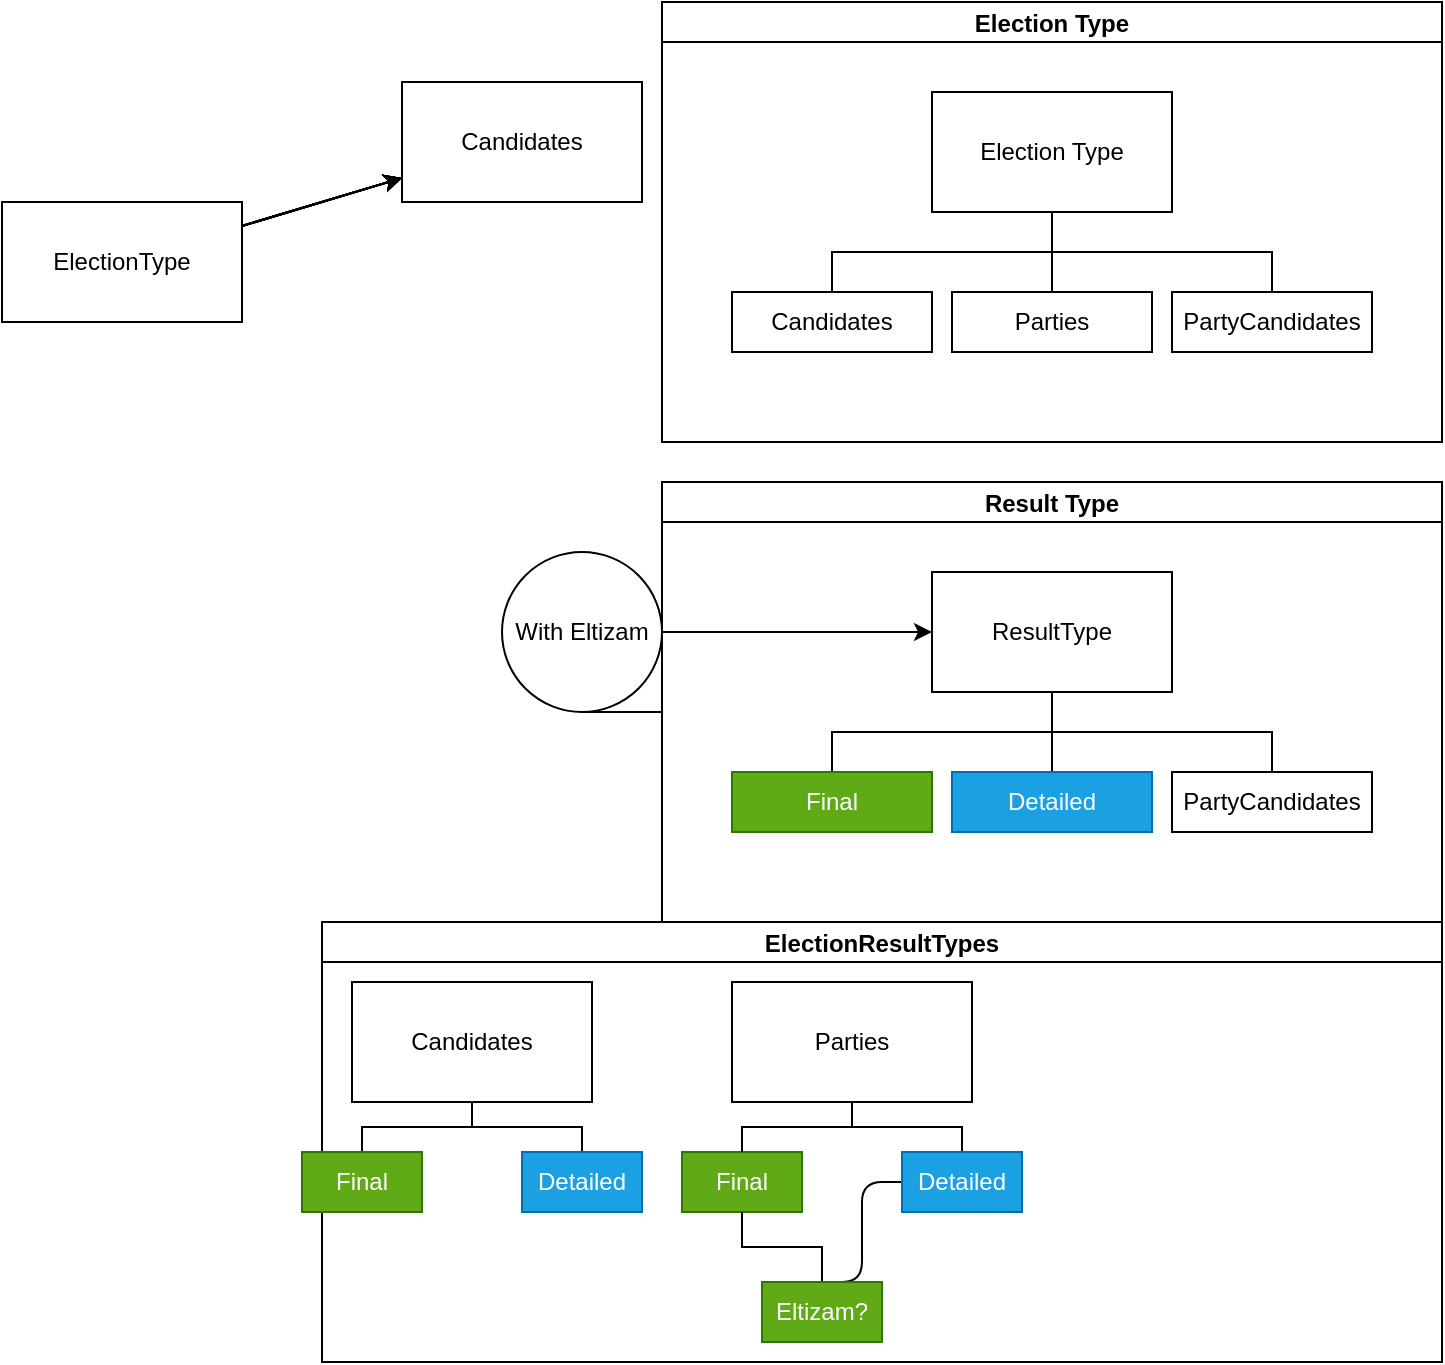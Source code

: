 <mxfile>
    <diagram id="LUJ2fhnLa3dmy3E3DmUV" name="Page-1">
        <mxGraphModel dx="792" dy="484" grid="1" gridSize="10" guides="1" tooltips="1" connect="1" arrows="1" fold="1" page="1" pageScale="1" pageWidth="850" pageHeight="1100" math="0" shadow="0">
            <root>
                <mxCell id="0"/>
                <mxCell id="1" parent="0"/>
                <mxCell id="4" value="" style="edgeStyle=none;html=1;" edge="1" parent="1" source="2" target="3">
                    <mxGeometry relative="1" as="geometry"/>
                </mxCell>
                <mxCell id="5" value="" style="edgeStyle=none;html=1;" edge="1" parent="1" source="2" target="3">
                    <mxGeometry relative="1" as="geometry"/>
                </mxCell>
                <mxCell id="6" value="" style="edgeStyle=none;html=1;" edge="1" parent="1" source="2" target="3">
                    <mxGeometry relative="1" as="geometry"/>
                </mxCell>
                <mxCell id="7" value="" style="edgeStyle=none;html=1;" edge="1" parent="1" source="2" target="3">
                    <mxGeometry relative="1" as="geometry"/>
                </mxCell>
                <mxCell id="8" value="" style="edgeStyle=none;html=1;" edge="1" parent="1" source="2" target="3">
                    <mxGeometry relative="1" as="geometry"/>
                </mxCell>
                <mxCell id="9" value="" style="edgeStyle=none;html=1;" edge="1" parent="1" source="2" target="3">
                    <mxGeometry relative="1" as="geometry"/>
                </mxCell>
                <mxCell id="10" value="" style="edgeStyle=none;html=1;" edge="1" parent="1" source="2" target="3">
                    <mxGeometry relative="1" as="geometry"/>
                </mxCell>
                <mxCell id="2" value="ElectionType" style="rounded=0;whiteSpace=wrap;html=1;" vertex="1" parent="1">
                    <mxGeometry x="30" y="220" width="120" height="60" as="geometry"/>
                </mxCell>
                <mxCell id="3" value="Candidates" style="whiteSpace=wrap;html=1;rounded=0;" vertex="1" parent="1">
                    <mxGeometry x="230" y="160" width="120" height="60" as="geometry"/>
                </mxCell>
                <mxCell id="11" value="Election Type" style="swimlane;startSize=20;horizontal=1;containerType=tree;newEdgeStyle={&quot;edgeStyle&quot;:&quot;elbowEdgeStyle&quot;,&quot;startArrow&quot;:&quot;none&quot;,&quot;endArrow&quot;:&quot;none&quot;};" vertex="1" parent="1">
                    <mxGeometry x="360" y="120" width="390" height="220" as="geometry"/>
                </mxCell>
                <mxCell id="12" value="" style="edgeStyle=elbowEdgeStyle;elbow=vertical;sourcePerimeterSpacing=0;targetPerimeterSpacing=0;startArrow=none;endArrow=none;rounded=0;curved=0;" edge="1" parent="11" source="14" target="15">
                    <mxGeometry relative="1" as="geometry"/>
                </mxCell>
                <UserObject label="Election Type" treeRoot="1" id="14">
                    <mxCell style="whiteSpace=wrap;html=1;align=center;treeFolding=1;treeMoving=1;newEdgeStyle={&quot;edgeStyle&quot;:&quot;elbowEdgeStyle&quot;,&quot;startArrow&quot;:&quot;none&quot;,&quot;endArrow&quot;:&quot;none&quot;};" vertex="1" parent="11">
                        <mxGeometry x="135" y="45" width="120" height="60" as="geometry"/>
                    </mxCell>
                </UserObject>
                <mxCell id="15" value="Candidates" style="whiteSpace=wrap;html=1;align=center;verticalAlign=middle;treeFolding=1;treeMoving=1;newEdgeStyle={&quot;edgeStyle&quot;:&quot;elbowEdgeStyle&quot;,&quot;startArrow&quot;:&quot;none&quot;,&quot;endArrow&quot;:&quot;none&quot;};" vertex="1" parent="11">
                    <mxGeometry x="35" y="145" width="100" height="30" as="geometry"/>
                </mxCell>
                <mxCell id="17" value="" style="edgeStyle=elbowEdgeStyle;elbow=vertical;sourcePerimeterSpacing=0;targetPerimeterSpacing=0;startArrow=none;endArrow=none;rounded=0;curved=0;" edge="1" target="18" source="14" parent="11">
                    <mxGeometry relative="1" as="geometry">
                        <mxPoint x="550" y="220" as="sourcePoint"/>
                    </mxGeometry>
                </mxCell>
                <mxCell id="18" value="Parties" style="whiteSpace=wrap;html=1;align=center;verticalAlign=middle;treeFolding=1;treeMoving=1;newEdgeStyle={&quot;edgeStyle&quot;:&quot;elbowEdgeStyle&quot;,&quot;startArrow&quot;:&quot;none&quot;,&quot;endArrow&quot;:&quot;none&quot;};" vertex="1" parent="11">
                    <mxGeometry x="145" y="145" width="100" height="30" as="geometry"/>
                </mxCell>
                <mxCell id="16" value="PartyCandidates" style="whiteSpace=wrap;html=1;align=center;verticalAlign=middle;treeFolding=1;treeMoving=1;newEdgeStyle={&quot;edgeStyle&quot;:&quot;elbowEdgeStyle&quot;,&quot;startArrow&quot;:&quot;none&quot;,&quot;endArrow&quot;:&quot;none&quot;};" vertex="1" parent="11">
                    <mxGeometry x="255" y="145" width="100" height="30" as="geometry"/>
                </mxCell>
                <mxCell id="13" value="" style="edgeStyle=elbowEdgeStyle;elbow=vertical;sourcePerimeterSpacing=0;targetPerimeterSpacing=0;startArrow=none;endArrow=none;rounded=0;curved=0;" edge="1" parent="11" source="14" target="16">
                    <mxGeometry relative="1" as="geometry"/>
                </mxCell>
                <mxCell id="19" value="Result Type" style="swimlane;startSize=20;horizontal=1;containerType=tree;newEdgeStyle={&quot;edgeStyle&quot;:&quot;elbowEdgeStyle&quot;,&quot;startArrow&quot;:&quot;none&quot;,&quot;endArrow&quot;:&quot;none&quot;};" vertex="1" parent="1">
                    <mxGeometry x="360" y="360" width="390" height="220" as="geometry"/>
                </mxCell>
                <mxCell id="20" value="" style="edgeStyle=elbowEdgeStyle;elbow=vertical;sourcePerimeterSpacing=0;targetPerimeterSpacing=0;startArrow=none;endArrow=none;rounded=0;curved=0;" edge="1" parent="19" source="21" target="22">
                    <mxGeometry relative="1" as="geometry"/>
                </mxCell>
                <UserObject label="ResultType" treeRoot="1" id="21">
                    <mxCell style="whiteSpace=wrap;html=1;align=center;treeFolding=1;treeMoving=1;newEdgeStyle={&quot;edgeStyle&quot;:&quot;elbowEdgeStyle&quot;,&quot;startArrow&quot;:&quot;none&quot;,&quot;endArrow&quot;:&quot;none&quot;};" vertex="1" parent="19">
                        <mxGeometry x="135" y="45" width="120" height="60" as="geometry"/>
                    </mxCell>
                </UserObject>
                <mxCell id="22" value="Final" style="whiteSpace=wrap;html=1;align=center;verticalAlign=middle;treeFolding=1;treeMoving=1;newEdgeStyle={&quot;edgeStyle&quot;:&quot;elbowEdgeStyle&quot;,&quot;startArrow&quot;:&quot;none&quot;,&quot;endArrow&quot;:&quot;none&quot;};fillColor=#60a917;fontColor=#ffffff;strokeColor=#2D7600;" vertex="1" parent="19">
                    <mxGeometry x="35" y="145" width="100" height="30" as="geometry"/>
                </mxCell>
                <mxCell id="23" value="" style="edgeStyle=elbowEdgeStyle;elbow=vertical;sourcePerimeterSpacing=0;targetPerimeterSpacing=0;startArrow=none;endArrow=none;rounded=0;curved=0;" edge="1" parent="19" source="21" target="24">
                    <mxGeometry relative="1" as="geometry">
                        <mxPoint x="550" y="220" as="sourcePoint"/>
                    </mxGeometry>
                </mxCell>
                <mxCell id="24" value="Detailed" style="whiteSpace=wrap;html=1;align=center;verticalAlign=middle;treeFolding=1;treeMoving=1;newEdgeStyle={&quot;edgeStyle&quot;:&quot;elbowEdgeStyle&quot;,&quot;startArrow&quot;:&quot;none&quot;,&quot;endArrow&quot;:&quot;none&quot;};fillColor=#1ba1e2;fontColor=#ffffff;strokeColor=#006EAF;" vertex="1" parent="19">
                    <mxGeometry x="145" y="145" width="100" height="30" as="geometry"/>
                </mxCell>
                <mxCell id="25" value="PartyCandidates" style="whiteSpace=wrap;html=1;align=center;verticalAlign=middle;treeFolding=1;treeMoving=1;newEdgeStyle={&quot;edgeStyle&quot;:&quot;elbowEdgeStyle&quot;,&quot;startArrow&quot;:&quot;none&quot;,&quot;endArrow&quot;:&quot;none&quot;};" vertex="1" parent="19">
                    <mxGeometry x="255" y="145" width="100" height="30" as="geometry"/>
                </mxCell>
                <mxCell id="26" value="" style="edgeStyle=elbowEdgeStyle;elbow=vertical;sourcePerimeterSpacing=0;targetPerimeterSpacing=0;startArrow=none;endArrow=none;rounded=0;curved=0;" edge="1" parent="19" source="21" target="25">
                    <mxGeometry relative="1" as="geometry"/>
                </mxCell>
                <mxCell id="28" style="edgeStyle=none;html=1;" edge="1" parent="1" source="27" target="21">
                    <mxGeometry relative="1" as="geometry"/>
                </mxCell>
                <mxCell id="27" value="With Eltizam" style="shape=tapeData;whiteSpace=wrap;html=1;perimeter=ellipsePerimeter;" vertex="1" parent="1">
                    <mxGeometry x="280" y="395" width="80" height="80" as="geometry"/>
                </mxCell>
                <mxCell id="29" value="ElectionResultTypes" style="swimlane;startSize=20;horizontal=1;containerType=tree;newEdgeStyle={&quot;edgeStyle&quot;:&quot;elbowEdgeStyle&quot;,&quot;startArrow&quot;:&quot;none&quot;,&quot;endArrow&quot;:&quot;none&quot;};" vertex="1" parent="1">
                    <mxGeometry x="190" y="580" width="560" height="220" as="geometry"/>
                </mxCell>
                <mxCell id="30" value="" style="edgeStyle=elbowEdgeStyle;elbow=vertical;sourcePerimeterSpacing=0;targetPerimeterSpacing=0;startArrow=none;endArrow=none;rounded=0;curved=0;" edge="1" parent="29" source="31" target="32">
                    <mxGeometry relative="1" as="geometry"/>
                </mxCell>
                <UserObject label="Candidates" treeRoot="1" id="31">
                    <mxCell style="whiteSpace=wrap;html=1;align=center;treeFolding=1;treeMoving=1;newEdgeStyle={&quot;edgeStyle&quot;:&quot;elbowEdgeStyle&quot;,&quot;startArrow&quot;:&quot;none&quot;,&quot;endArrow&quot;:&quot;none&quot;};" vertex="1" parent="29">
                        <mxGeometry x="15" y="30" width="120" height="60" as="geometry"/>
                    </mxCell>
                </UserObject>
                <mxCell id="32" value="Final" style="whiteSpace=wrap;html=1;align=center;verticalAlign=middle;treeFolding=1;treeMoving=1;newEdgeStyle={&quot;edgeStyle&quot;:&quot;elbowEdgeStyle&quot;,&quot;startArrow&quot;:&quot;none&quot;,&quot;endArrow&quot;:&quot;none&quot;};fillColor=#60a917;fontColor=#ffffff;strokeColor=#2D7600;" vertex="1" parent="29">
                    <mxGeometry x="-10" y="115" width="60" height="30" as="geometry"/>
                </mxCell>
                <mxCell id="33" value="" style="edgeStyle=elbowEdgeStyle;elbow=vertical;sourcePerimeterSpacing=0;targetPerimeterSpacing=0;startArrow=none;endArrow=none;rounded=0;curved=0;" edge="1" parent="29" source="31" target="34">
                    <mxGeometry relative="1" as="geometry">
                        <mxPoint x="550" y="220" as="sourcePoint"/>
                    </mxGeometry>
                </mxCell>
                <mxCell id="34" value="Detailed" style="whiteSpace=wrap;html=1;align=center;verticalAlign=middle;treeFolding=1;treeMoving=1;newEdgeStyle={&quot;edgeStyle&quot;:&quot;elbowEdgeStyle&quot;,&quot;startArrow&quot;:&quot;none&quot;,&quot;endArrow&quot;:&quot;none&quot;};fillColor=#1ba1e2;fontColor=#ffffff;strokeColor=#006EAF;" vertex="1" parent="29">
                    <mxGeometry x="100" y="115" width="60" height="30" as="geometry"/>
                </mxCell>
                <UserObject label="Parties" treeRoot="1" id="47">
                    <mxCell style="whiteSpace=wrap;html=1;align=center;treeFolding=1;treeMoving=1;newEdgeStyle={&quot;edgeStyle&quot;:&quot;elbowEdgeStyle&quot;,&quot;startArrow&quot;:&quot;none&quot;,&quot;endArrow&quot;:&quot;none&quot;};" vertex="1" parent="29">
                        <mxGeometry x="205" y="30" width="120" height="60" as="geometry"/>
                    </mxCell>
                </UserObject>
                <mxCell id="48" value="Final" style="whiteSpace=wrap;html=1;align=center;verticalAlign=middle;treeFolding=1;treeMoving=1;newEdgeStyle={&quot;edgeStyle&quot;:&quot;elbowEdgeStyle&quot;,&quot;startArrow&quot;:&quot;none&quot;,&quot;endArrow&quot;:&quot;none&quot;};fillColor=#60a917;fontColor=#ffffff;strokeColor=#2D7600;" vertex="1" parent="29">
                    <mxGeometry x="180" y="115" width="60" height="30" as="geometry"/>
                </mxCell>
                <mxCell id="46" value="" style="edgeStyle=elbowEdgeStyle;elbow=vertical;sourcePerimeterSpacing=0;targetPerimeterSpacing=0;startArrow=none;endArrow=none;rounded=0;curved=0;" edge="1" parent="29" source="47" target="48">
                    <mxGeometry relative="1" as="geometry"/>
                </mxCell>
                <mxCell id="49" value="" style="edgeStyle=elbowEdgeStyle;elbow=vertical;sourcePerimeterSpacing=0;targetPerimeterSpacing=0;startArrow=none;endArrow=none;rounded=0;curved=0;" edge="1" parent="29" source="47" target="50">
                    <mxGeometry relative="1" as="geometry">
                        <mxPoint x="550" y="-360" as="sourcePoint"/>
                    </mxGeometry>
                </mxCell>
                <mxCell id="54" style="edgeStyle=elbowEdgeStyle;html=1;startArrow=none;endArrow=none;entryX=0.5;entryY=0;entryDx=0;entryDy=0;" edge="1" parent="29" source="50" target="53">
                    <mxGeometry relative="1" as="geometry"/>
                </mxCell>
                <mxCell id="50" value="Detailed" style="whiteSpace=wrap;html=1;align=center;verticalAlign=middle;treeFolding=1;treeMoving=1;newEdgeStyle={&quot;edgeStyle&quot;:&quot;elbowEdgeStyle&quot;,&quot;startArrow&quot;:&quot;none&quot;,&quot;endArrow&quot;:&quot;none&quot;};fillColor=#1ba1e2;fontColor=#ffffff;strokeColor=#006EAF;" vertex="1" parent="29">
                    <mxGeometry x="290" y="115" width="60" height="30" as="geometry"/>
                </mxCell>
                <mxCell id="52" value="" style="edgeStyle=elbowEdgeStyle;elbow=vertical;sourcePerimeterSpacing=0;targetPerimeterSpacing=0;startArrow=none;endArrow=none;rounded=0;curved=0;" edge="1" target="53" source="48" parent="29">
                    <mxGeometry relative="1" as="geometry">
                        <mxPoint x="455" y="670" as="sourcePoint"/>
                    </mxGeometry>
                </mxCell>
                <mxCell id="53" value="Eltizam?" style="whiteSpace=wrap;html=1;align=center;verticalAlign=middle;treeFolding=1;treeMoving=1;newEdgeStyle={&quot;edgeStyle&quot;:&quot;elbowEdgeStyle&quot;,&quot;startArrow&quot;:&quot;none&quot;,&quot;endArrow&quot;:&quot;none&quot;};fillColor=#60a917;fontColor=#ffffff;strokeColor=#2D7600;" vertex="1" parent="29">
                    <mxGeometry x="220" y="180" width="60" height="30" as="geometry"/>
                </mxCell>
            </root>
        </mxGraphModel>
    </diagram>
</mxfile>